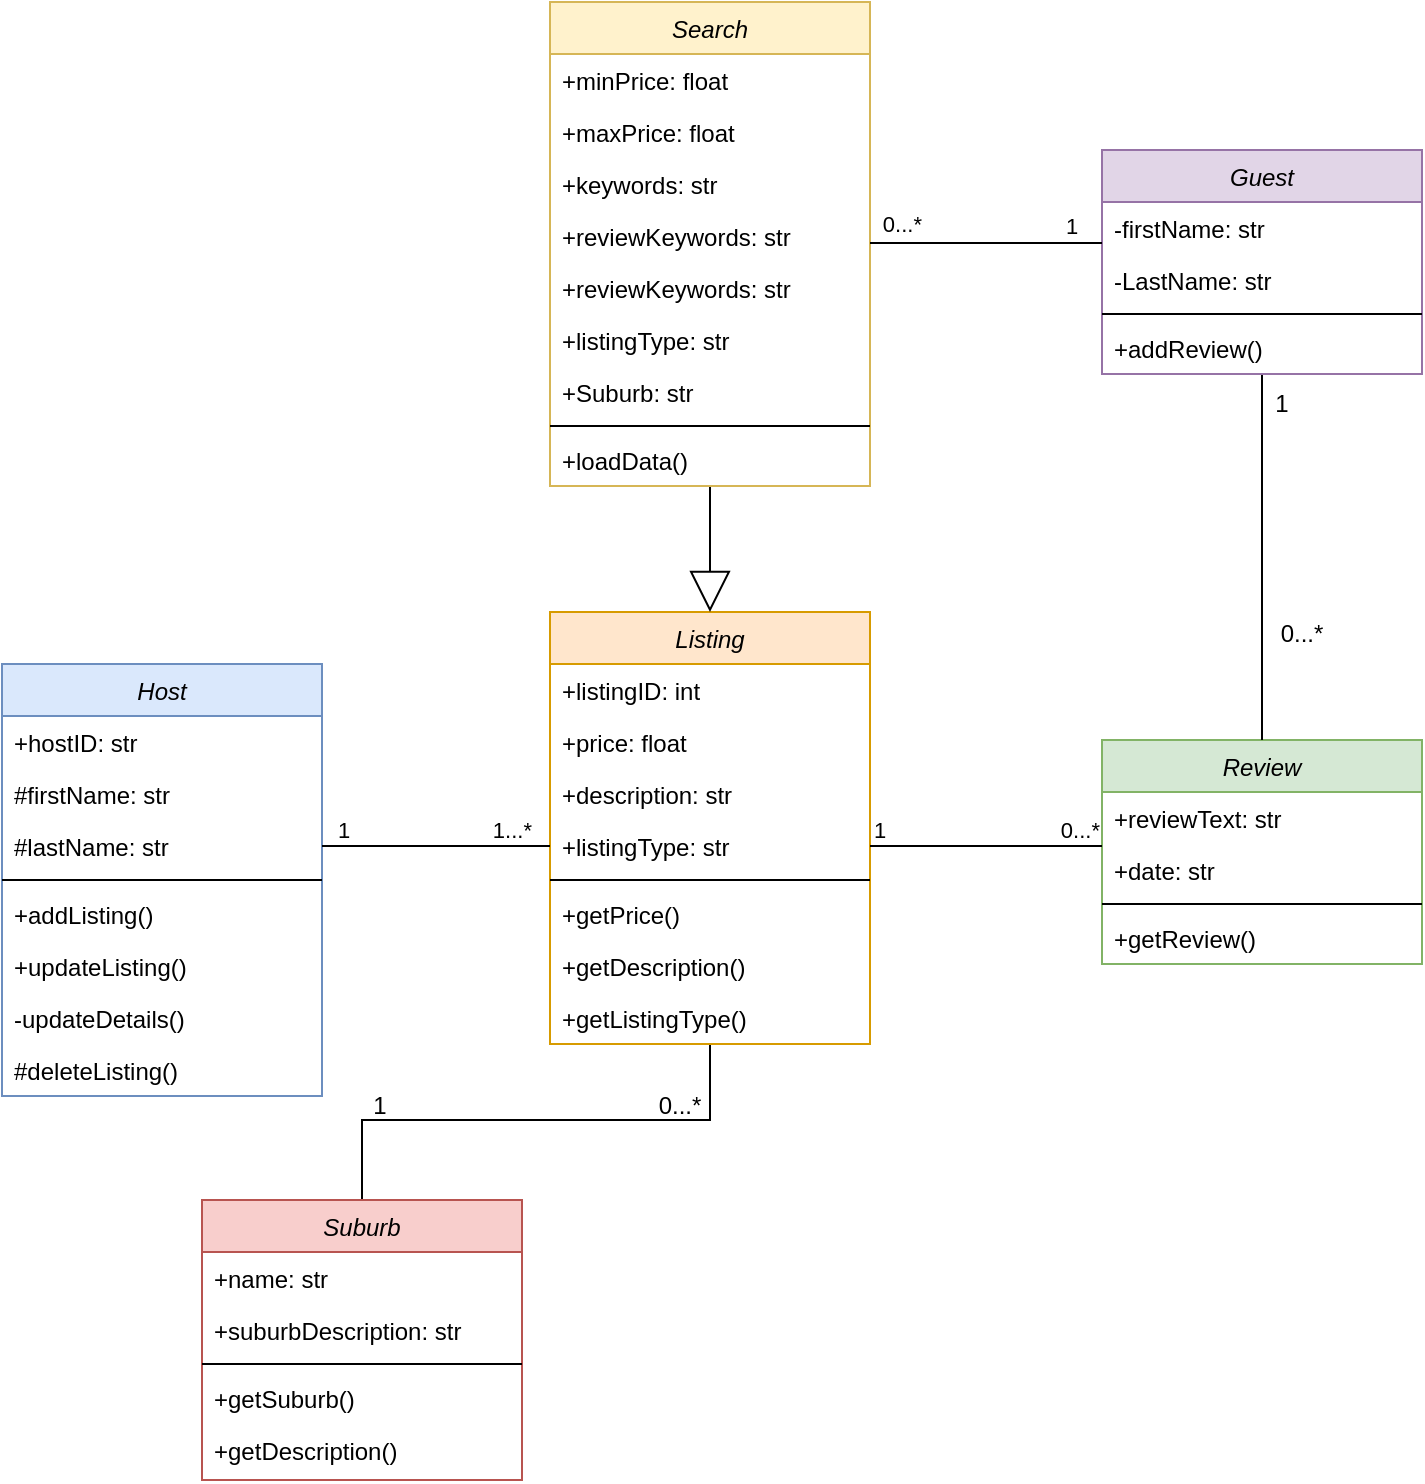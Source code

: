 <mxfile version="21.7.1" type="github">
  <diagram id="C5RBs43oDa-KdzZeNtuy" name="Page-1">
    <mxGraphModel dx="1000" dy="1685" grid="1" gridSize="10" guides="1" tooltips="1" connect="1" arrows="1" fold="1" page="1" pageScale="1" pageWidth="827" pageHeight="1169" math="0" shadow="0">
      <root>
        <mxCell id="WIyWlLk6GJQsqaUBKTNV-0" />
        <mxCell id="WIyWlLk6GJQsqaUBKTNV-1" parent="WIyWlLk6GJQsqaUBKTNV-0" />
        <mxCell id="mY-dX9KU6EtqaSZG9l4L-54" value="" style="edgeStyle=orthogonalEdgeStyle;rounded=0;orthogonalLoop=1;jettySize=auto;html=1;entryX=0.5;entryY=0;entryDx=0;entryDy=0;endArrow=none;endFill=0;" edge="1" parent="WIyWlLk6GJQsqaUBKTNV-1" source="zkfFHV4jXpPFQw0GAbJ--0" target="mY-dX9KU6EtqaSZG9l4L-12">
          <mxGeometry relative="1" as="geometry">
            <mxPoint x="414" y="402" as="targetPoint" />
            <Array as="points">
              <mxPoint x="414" y="360" />
              <mxPoint x="240" y="360" />
            </Array>
          </mxGeometry>
        </mxCell>
        <mxCell id="zkfFHV4jXpPFQw0GAbJ--0" value="Listing" style="swimlane;fontStyle=2;align=center;verticalAlign=top;childLayout=stackLayout;horizontal=1;startSize=26;horizontalStack=0;resizeParent=1;resizeLast=0;collapsible=1;marginBottom=0;rounded=0;shadow=0;strokeWidth=1;fillColor=#ffe6cc;strokeColor=#d79b00;" parent="WIyWlLk6GJQsqaUBKTNV-1" vertex="1">
          <mxGeometry x="334" y="106" width="160" height="216" as="geometry">
            <mxRectangle x="230" y="140" width="160" height="26" as="alternateBounds" />
          </mxGeometry>
        </mxCell>
        <mxCell id="mY-dX9KU6EtqaSZG9l4L-28" value="+listingID: int" style="text;align=left;verticalAlign=top;spacingLeft=4;spacingRight=4;overflow=hidden;rotatable=0;points=[[0,0.5],[1,0.5]];portConstraint=eastwest;" vertex="1" parent="zkfFHV4jXpPFQw0GAbJ--0">
          <mxGeometry y="26" width="160" height="26" as="geometry" />
        </mxCell>
        <mxCell id="zkfFHV4jXpPFQw0GAbJ--1" value="+price: float" style="text;align=left;verticalAlign=top;spacingLeft=4;spacingRight=4;overflow=hidden;rotatable=0;points=[[0,0.5],[1,0.5]];portConstraint=eastwest;" parent="zkfFHV4jXpPFQw0GAbJ--0" vertex="1">
          <mxGeometry y="52" width="160" height="26" as="geometry" />
        </mxCell>
        <mxCell id="zkfFHV4jXpPFQw0GAbJ--2" value="+description: str" style="text;align=left;verticalAlign=top;spacingLeft=4;spacingRight=4;overflow=hidden;rotatable=0;points=[[0,0.5],[1,0.5]];portConstraint=eastwest;rounded=0;shadow=0;html=0;" parent="zkfFHV4jXpPFQw0GAbJ--0" vertex="1">
          <mxGeometry y="78" width="160" height="26" as="geometry" />
        </mxCell>
        <mxCell id="zkfFHV4jXpPFQw0GAbJ--3" value="+listingType: str" style="text;align=left;verticalAlign=top;spacingLeft=4;spacingRight=4;overflow=hidden;rotatable=0;points=[[0,0.5],[1,0.5]];portConstraint=eastwest;rounded=0;shadow=0;html=0;" parent="zkfFHV4jXpPFQw0GAbJ--0" vertex="1">
          <mxGeometry y="104" width="160" height="26" as="geometry" />
        </mxCell>
        <mxCell id="zkfFHV4jXpPFQw0GAbJ--4" value="" style="line;html=1;strokeWidth=1;align=left;verticalAlign=middle;spacingTop=-1;spacingLeft=3;spacingRight=3;rotatable=0;labelPosition=right;points=[];portConstraint=eastwest;" parent="zkfFHV4jXpPFQw0GAbJ--0" vertex="1">
          <mxGeometry y="130" width="160" height="8" as="geometry" />
        </mxCell>
        <mxCell id="zkfFHV4jXpPFQw0GAbJ--5" value="+getPrice()" style="text;align=left;verticalAlign=top;spacingLeft=4;spacingRight=4;overflow=hidden;rotatable=0;points=[[0,0.5],[1,0.5]];portConstraint=eastwest;" parent="zkfFHV4jXpPFQw0GAbJ--0" vertex="1">
          <mxGeometry y="138" width="160" height="26" as="geometry" />
        </mxCell>
        <mxCell id="mY-dX9KU6EtqaSZG9l4L-9" value="+getDescription()" style="text;align=left;verticalAlign=top;spacingLeft=4;spacingRight=4;overflow=hidden;rotatable=0;points=[[0,0.5],[1,0.5]];portConstraint=eastwest;" vertex="1" parent="zkfFHV4jXpPFQw0GAbJ--0">
          <mxGeometry y="164" width="160" height="26" as="geometry" />
        </mxCell>
        <mxCell id="mY-dX9KU6EtqaSZG9l4L-10" value="+getListingType()" style="text;align=left;verticalAlign=top;spacingLeft=4;spacingRight=4;overflow=hidden;rotatable=0;points=[[0,0.5],[1,0.5]];portConstraint=eastwest;" vertex="1" parent="zkfFHV4jXpPFQw0GAbJ--0">
          <mxGeometry y="190" width="160" height="26" as="geometry" />
        </mxCell>
        <mxCell id="mY-dX9KU6EtqaSZG9l4L-2" value="Review" style="swimlane;fontStyle=2;align=center;verticalAlign=top;childLayout=stackLayout;horizontal=1;startSize=26;horizontalStack=0;resizeParent=1;resizeLast=0;collapsible=1;marginBottom=0;rounded=0;shadow=0;strokeWidth=1;fillColor=#d5e8d4;strokeColor=#82b366;" vertex="1" parent="WIyWlLk6GJQsqaUBKTNV-1">
          <mxGeometry x="610" y="170" width="160" height="112" as="geometry">
            <mxRectangle x="230" y="140" width="160" height="26" as="alternateBounds" />
          </mxGeometry>
        </mxCell>
        <mxCell id="mY-dX9KU6EtqaSZG9l4L-3" value="+reviewText: str" style="text;align=left;verticalAlign=top;spacingLeft=4;spacingRight=4;overflow=hidden;rotatable=0;points=[[0,0.5],[1,0.5]];portConstraint=eastwest;" vertex="1" parent="mY-dX9KU6EtqaSZG9l4L-2">
          <mxGeometry y="26" width="160" height="26" as="geometry" />
        </mxCell>
        <mxCell id="mY-dX9KU6EtqaSZG9l4L-90" value="+date: str" style="text;align=left;verticalAlign=top;spacingLeft=4;spacingRight=4;overflow=hidden;rotatable=0;points=[[0,0.5],[1,0.5]];portConstraint=eastwest;" vertex="1" parent="mY-dX9KU6EtqaSZG9l4L-2">
          <mxGeometry y="52" width="160" height="26" as="geometry" />
        </mxCell>
        <mxCell id="mY-dX9KU6EtqaSZG9l4L-7" value="" style="line;html=1;strokeWidth=1;align=left;verticalAlign=middle;spacingTop=-1;spacingLeft=3;spacingRight=3;rotatable=0;labelPosition=right;points=[];portConstraint=eastwest;" vertex="1" parent="mY-dX9KU6EtqaSZG9l4L-2">
          <mxGeometry y="78" width="160" height="8" as="geometry" />
        </mxCell>
        <mxCell id="mY-dX9KU6EtqaSZG9l4L-8" value="+getReview()" style="text;align=left;verticalAlign=top;spacingLeft=4;spacingRight=4;overflow=hidden;rotatable=0;points=[[0,0.5],[1,0.5]];portConstraint=eastwest;" vertex="1" parent="mY-dX9KU6EtqaSZG9l4L-2">
          <mxGeometry y="86" width="160" height="26" as="geometry" />
        </mxCell>
        <mxCell id="mY-dX9KU6EtqaSZG9l4L-12" value="Suburb" style="swimlane;fontStyle=2;align=center;verticalAlign=top;childLayout=stackLayout;horizontal=1;startSize=26;horizontalStack=0;resizeParent=1;resizeLast=0;collapsible=1;marginBottom=0;rounded=0;shadow=0;strokeWidth=1;fillColor=#f8cecc;strokeColor=#b85450;" vertex="1" parent="WIyWlLk6GJQsqaUBKTNV-1">
          <mxGeometry x="160" y="400" width="160" height="140" as="geometry">
            <mxRectangle x="230" y="140" width="160" height="26" as="alternateBounds" />
          </mxGeometry>
        </mxCell>
        <mxCell id="mY-dX9KU6EtqaSZG9l4L-13" value="+name: str" style="text;align=left;verticalAlign=top;spacingLeft=4;spacingRight=4;overflow=hidden;rotatable=0;points=[[0,0.5],[1,0.5]];portConstraint=eastwest;" vertex="1" parent="mY-dX9KU6EtqaSZG9l4L-12">
          <mxGeometry y="26" width="160" height="26" as="geometry" />
        </mxCell>
        <mxCell id="mY-dX9KU6EtqaSZG9l4L-14" value="+suburbDescription: str" style="text;align=left;verticalAlign=top;spacingLeft=4;spacingRight=4;overflow=hidden;rotatable=0;points=[[0,0.5],[1,0.5]];portConstraint=eastwest;rounded=0;shadow=0;html=0;" vertex="1" parent="mY-dX9KU6EtqaSZG9l4L-12">
          <mxGeometry y="52" width="160" height="26" as="geometry" />
        </mxCell>
        <mxCell id="mY-dX9KU6EtqaSZG9l4L-16" value="" style="line;html=1;strokeWidth=1;align=left;verticalAlign=middle;spacingTop=-1;spacingLeft=3;spacingRight=3;rotatable=0;labelPosition=right;points=[];portConstraint=eastwest;" vertex="1" parent="mY-dX9KU6EtqaSZG9l4L-12">
          <mxGeometry y="78" width="160" height="8" as="geometry" />
        </mxCell>
        <mxCell id="mY-dX9KU6EtqaSZG9l4L-17" value="+getSuburb()" style="text;align=left;verticalAlign=top;spacingLeft=4;spacingRight=4;overflow=hidden;rotatable=0;points=[[0,0.5],[1,0.5]];portConstraint=eastwest;" vertex="1" parent="mY-dX9KU6EtqaSZG9l4L-12">
          <mxGeometry y="86" width="160" height="26" as="geometry" />
        </mxCell>
        <mxCell id="mY-dX9KU6EtqaSZG9l4L-18" value="+getDescription()" style="text;align=left;verticalAlign=top;spacingLeft=4;spacingRight=4;overflow=hidden;rotatable=0;points=[[0,0.5],[1,0.5]];portConstraint=eastwest;" vertex="1" parent="mY-dX9KU6EtqaSZG9l4L-12">
          <mxGeometry y="112" width="160" height="26" as="geometry" />
        </mxCell>
        <mxCell id="mY-dX9KU6EtqaSZG9l4L-20" value="Host" style="swimlane;fontStyle=2;align=center;verticalAlign=top;childLayout=stackLayout;horizontal=1;startSize=26;horizontalStack=0;resizeParent=1;resizeLast=0;collapsible=1;marginBottom=0;rounded=0;shadow=0;strokeWidth=1;fillColor=#dae8fc;strokeColor=#6c8ebf;" vertex="1" parent="WIyWlLk6GJQsqaUBKTNV-1">
          <mxGeometry x="60" y="132" width="160" height="216" as="geometry">
            <mxRectangle x="230" y="140" width="160" height="26" as="alternateBounds" />
          </mxGeometry>
        </mxCell>
        <mxCell id="mY-dX9KU6EtqaSZG9l4L-21" value="+hostID: str" style="text;align=left;verticalAlign=top;spacingLeft=4;spacingRight=4;overflow=hidden;rotatable=0;points=[[0,0.5],[1,0.5]];portConstraint=eastwest;" vertex="1" parent="mY-dX9KU6EtqaSZG9l4L-20">
          <mxGeometry y="26" width="160" height="26" as="geometry" />
        </mxCell>
        <mxCell id="mY-dX9KU6EtqaSZG9l4L-81" value="#firstName: str" style="text;align=left;verticalAlign=top;spacingLeft=4;spacingRight=4;overflow=hidden;rotatable=0;points=[[0,0.5],[1,0.5]];portConstraint=eastwest;" vertex="1" parent="mY-dX9KU6EtqaSZG9l4L-20">
          <mxGeometry y="52" width="160" height="26" as="geometry" />
        </mxCell>
        <mxCell id="mY-dX9KU6EtqaSZG9l4L-22" value="#lastName: str" style="text;align=left;verticalAlign=top;spacingLeft=4;spacingRight=4;overflow=hidden;rotatable=0;points=[[0,0.5],[1,0.5]];portConstraint=eastwest;rounded=0;shadow=0;html=0;" vertex="1" parent="mY-dX9KU6EtqaSZG9l4L-20">
          <mxGeometry y="78" width="160" height="26" as="geometry" />
        </mxCell>
        <mxCell id="mY-dX9KU6EtqaSZG9l4L-24" value="" style="line;html=1;strokeWidth=1;align=left;verticalAlign=middle;spacingTop=-1;spacingLeft=3;spacingRight=3;rotatable=0;labelPosition=right;points=[];portConstraint=eastwest;" vertex="1" parent="mY-dX9KU6EtqaSZG9l4L-20">
          <mxGeometry y="104" width="160" height="8" as="geometry" />
        </mxCell>
        <mxCell id="mY-dX9KU6EtqaSZG9l4L-27" value="+addListing()" style="text;align=left;verticalAlign=top;spacingLeft=4;spacingRight=4;overflow=hidden;rotatable=0;points=[[0,0.5],[1,0.5]];portConstraint=eastwest;" vertex="1" parent="mY-dX9KU6EtqaSZG9l4L-20">
          <mxGeometry y="112" width="160" height="26" as="geometry" />
        </mxCell>
        <mxCell id="mY-dX9KU6EtqaSZG9l4L-61" value="+updateListing()" style="text;align=left;verticalAlign=top;spacingLeft=4;spacingRight=4;overflow=hidden;rotatable=0;points=[[0,0.5],[1,0.5]];portConstraint=eastwest;" vertex="1" parent="mY-dX9KU6EtqaSZG9l4L-20">
          <mxGeometry y="138" width="160" height="26" as="geometry" />
        </mxCell>
        <mxCell id="mY-dX9KU6EtqaSZG9l4L-29" value="-updateDetails()" style="text;align=left;verticalAlign=top;spacingLeft=4;spacingRight=4;overflow=hidden;rotatable=0;points=[[0,0.5],[1,0.5]];portConstraint=eastwest;" vertex="1" parent="mY-dX9KU6EtqaSZG9l4L-20">
          <mxGeometry y="164" width="160" height="26" as="geometry" />
        </mxCell>
        <mxCell id="mY-dX9KU6EtqaSZG9l4L-60" value="#deleteListing()" style="text;align=left;verticalAlign=top;spacingLeft=4;spacingRight=4;overflow=hidden;rotatable=0;points=[[0,0.5],[1,0.5]];portConstraint=eastwest;" vertex="1" parent="mY-dX9KU6EtqaSZG9l4L-20">
          <mxGeometry y="190" width="160" height="26" as="geometry" />
        </mxCell>
        <mxCell id="mY-dX9KU6EtqaSZG9l4L-63" value="" style="edgeStyle=orthogonalEdgeStyle;rounded=0;orthogonalLoop=1;jettySize=auto;html=1;endArrow=none;endFill=0;entryX=0.5;entryY=0;entryDx=0;entryDy=0;" edge="1" parent="WIyWlLk6GJQsqaUBKTNV-1" source="mY-dX9KU6EtqaSZG9l4L-31" target="mY-dX9KU6EtqaSZG9l4L-2">
          <mxGeometry relative="1" as="geometry">
            <mxPoint x="770" y="-203" as="targetPoint" />
          </mxGeometry>
        </mxCell>
        <mxCell id="mY-dX9KU6EtqaSZG9l4L-31" value="Guest" style="swimlane;fontStyle=2;align=center;verticalAlign=top;childLayout=stackLayout;horizontal=1;startSize=26;horizontalStack=0;resizeParent=1;resizeLast=0;collapsible=1;marginBottom=0;rounded=0;shadow=0;strokeWidth=1;fillColor=#e1d5e7;strokeColor=#9673a6;" vertex="1" parent="WIyWlLk6GJQsqaUBKTNV-1">
          <mxGeometry x="610" y="-125" width="160" height="112" as="geometry">
            <mxRectangle x="230" y="140" width="160" height="26" as="alternateBounds" />
          </mxGeometry>
        </mxCell>
        <mxCell id="mY-dX9KU6EtqaSZG9l4L-32" value="-firstName: str" style="text;align=left;verticalAlign=top;spacingLeft=4;spacingRight=4;overflow=hidden;rotatable=0;points=[[0,0.5],[1,0.5]];portConstraint=eastwest;" vertex="1" parent="mY-dX9KU6EtqaSZG9l4L-31">
          <mxGeometry y="26" width="160" height="26" as="geometry" />
        </mxCell>
        <mxCell id="mY-dX9KU6EtqaSZG9l4L-33" value="-LastName: str" style="text;align=left;verticalAlign=top;spacingLeft=4;spacingRight=4;overflow=hidden;rotatable=0;points=[[0,0.5],[1,0.5]];portConstraint=eastwest;rounded=0;shadow=0;html=0;" vertex="1" parent="mY-dX9KU6EtqaSZG9l4L-31">
          <mxGeometry y="52" width="160" height="26" as="geometry" />
        </mxCell>
        <mxCell id="mY-dX9KU6EtqaSZG9l4L-34" value="" style="line;html=1;strokeWidth=1;align=left;verticalAlign=middle;spacingTop=-1;spacingLeft=3;spacingRight=3;rotatable=0;labelPosition=right;points=[];portConstraint=eastwest;" vertex="1" parent="mY-dX9KU6EtqaSZG9l4L-31">
          <mxGeometry y="78" width="160" height="8" as="geometry" />
        </mxCell>
        <mxCell id="mY-dX9KU6EtqaSZG9l4L-35" value="+addReview()" style="text;align=left;verticalAlign=top;spacingLeft=4;spacingRight=4;overflow=hidden;rotatable=0;points=[[0,0.5],[1,0.5]];portConstraint=eastwest;" vertex="1" parent="mY-dX9KU6EtqaSZG9l4L-31">
          <mxGeometry y="86" width="160" height="26" as="geometry" />
        </mxCell>
        <mxCell id="mY-dX9KU6EtqaSZG9l4L-38" value="" style="endArrow=none;html=1;edgeStyle=orthogonalEdgeStyle;rounded=0;exitX=1;exitY=0.5;exitDx=0;exitDy=0;startArrow=none;startFill=0;endFill=0;" edge="1" parent="WIyWlLk6GJQsqaUBKTNV-1" source="mY-dX9KU6EtqaSZG9l4L-22" target="zkfFHV4jXpPFQw0GAbJ--3">
          <mxGeometry relative="1" as="geometry">
            <mxPoint x="290" y="350" as="sourcePoint" />
            <mxPoint x="450" y="350" as="targetPoint" />
          </mxGeometry>
        </mxCell>
        <mxCell id="mY-dX9KU6EtqaSZG9l4L-39" value="1" style="edgeLabel;resizable=0;html=1;align=left;verticalAlign=bottom;" connectable="0" vertex="1" parent="mY-dX9KU6EtqaSZG9l4L-38">
          <mxGeometry x="-1" relative="1" as="geometry">
            <mxPoint x="6" as="offset" />
          </mxGeometry>
        </mxCell>
        <mxCell id="mY-dX9KU6EtqaSZG9l4L-40" value="1...*" style="edgeLabel;resizable=0;html=1;align=right;verticalAlign=bottom;" connectable="0" vertex="1" parent="mY-dX9KU6EtqaSZG9l4L-38">
          <mxGeometry x="1" relative="1" as="geometry">
            <mxPoint x="-9" as="offset" />
          </mxGeometry>
        </mxCell>
        <mxCell id="mY-dX9KU6EtqaSZG9l4L-57" value="" style="endArrow=none;html=1;edgeStyle=orthogonalEdgeStyle;rounded=0;exitX=1;exitY=0.5;exitDx=0;exitDy=0;entryX=0;entryY=0.5;entryDx=0;entryDy=0;" edge="1" parent="WIyWlLk6GJQsqaUBKTNV-1" source="zkfFHV4jXpPFQw0GAbJ--3">
          <mxGeometry relative="1" as="geometry">
            <mxPoint x="530" y="130" as="sourcePoint" />
            <mxPoint x="610" y="223" as="targetPoint" />
          </mxGeometry>
        </mxCell>
        <mxCell id="mY-dX9KU6EtqaSZG9l4L-58" value="1" style="edgeLabel;resizable=0;html=1;align=left;verticalAlign=bottom;" connectable="0" vertex="1" parent="mY-dX9KU6EtqaSZG9l4L-57">
          <mxGeometry x="-1" relative="1" as="geometry" />
        </mxCell>
        <mxCell id="mY-dX9KU6EtqaSZG9l4L-59" value="0...*" style="edgeLabel;resizable=0;html=1;align=right;verticalAlign=bottom;" connectable="0" vertex="1" parent="mY-dX9KU6EtqaSZG9l4L-57">
          <mxGeometry x="1" relative="1" as="geometry" />
        </mxCell>
        <mxCell id="mY-dX9KU6EtqaSZG9l4L-64" value="1" style="text;html=1;strokeColor=none;fillColor=none;align=center;verticalAlign=middle;whiteSpace=wrap;rounded=0;" vertex="1" parent="WIyWlLk6GJQsqaUBKTNV-1">
          <mxGeometry x="670" y="-13" width="60" height="30" as="geometry" />
        </mxCell>
        <mxCell id="mY-dX9KU6EtqaSZG9l4L-65" value="0...*" style="text;html=1;strokeColor=none;fillColor=none;align=center;verticalAlign=middle;whiteSpace=wrap;rounded=0;" vertex="1" parent="WIyWlLk6GJQsqaUBKTNV-1">
          <mxGeometry x="680" y="102" width="60" height="30" as="geometry" />
        </mxCell>
        <mxCell id="mY-dX9KU6EtqaSZG9l4L-66" value="1" style="text;html=1;strokeColor=none;fillColor=none;align=center;verticalAlign=middle;whiteSpace=wrap;rounded=0;" vertex="1" parent="WIyWlLk6GJQsqaUBKTNV-1">
          <mxGeometry x="219" y="338" width="60" height="30" as="geometry" />
        </mxCell>
        <mxCell id="mY-dX9KU6EtqaSZG9l4L-68" value="0...*" style="text;html=1;strokeColor=none;fillColor=none;align=center;verticalAlign=middle;whiteSpace=wrap;rounded=0;" vertex="1" parent="WIyWlLk6GJQsqaUBKTNV-1">
          <mxGeometry x="369" y="338" width="60" height="30" as="geometry" />
        </mxCell>
        <mxCell id="mY-dX9KU6EtqaSZG9l4L-80" value="" style="edgeStyle=orthogonalEdgeStyle;rounded=0;orthogonalLoop=1;jettySize=auto;html=1;entryX=0.5;entryY=0;entryDx=0;entryDy=0;endArrow=block;endFill=0;endSize=18;" edge="1" parent="WIyWlLk6GJQsqaUBKTNV-1" source="mY-dX9KU6EtqaSZG9l4L-70" target="zkfFHV4jXpPFQw0GAbJ--0">
          <mxGeometry relative="1" as="geometry" />
        </mxCell>
        <mxCell id="mY-dX9KU6EtqaSZG9l4L-70" value="Search" style="swimlane;fontStyle=2;align=center;verticalAlign=top;childLayout=stackLayout;horizontal=1;startSize=26;horizontalStack=0;resizeParent=1;resizeLast=0;collapsible=1;marginBottom=0;rounded=0;shadow=0;strokeWidth=1;fillColor=#fff2cc;strokeColor=#d6b656;" vertex="1" parent="WIyWlLk6GJQsqaUBKTNV-1">
          <mxGeometry x="334" y="-199" width="160" height="242" as="geometry">
            <mxRectangle x="230" y="140" width="160" height="26" as="alternateBounds" />
          </mxGeometry>
        </mxCell>
        <mxCell id="mY-dX9KU6EtqaSZG9l4L-72" value="+minPrice: float" style="text;align=left;verticalAlign=top;spacingLeft=4;spacingRight=4;overflow=hidden;rotatable=0;points=[[0,0.5],[1,0.5]];portConstraint=eastwest;" vertex="1" parent="mY-dX9KU6EtqaSZG9l4L-70">
          <mxGeometry y="26" width="160" height="26" as="geometry" />
        </mxCell>
        <mxCell id="mY-dX9KU6EtqaSZG9l4L-73" value="+maxPrice: float" style="text;align=left;verticalAlign=top;spacingLeft=4;spacingRight=4;overflow=hidden;rotatable=0;points=[[0,0.5],[1,0.5]];portConstraint=eastwest;rounded=0;shadow=0;html=0;" vertex="1" parent="mY-dX9KU6EtqaSZG9l4L-70">
          <mxGeometry y="52" width="160" height="26" as="geometry" />
        </mxCell>
        <mxCell id="mY-dX9KU6EtqaSZG9l4L-74" value="+keywords: str" style="text;align=left;verticalAlign=top;spacingLeft=4;spacingRight=4;overflow=hidden;rotatable=0;points=[[0,0.5],[1,0.5]];portConstraint=eastwest;rounded=0;shadow=0;html=0;" vertex="1" parent="mY-dX9KU6EtqaSZG9l4L-70">
          <mxGeometry y="78" width="160" height="26" as="geometry" />
        </mxCell>
        <mxCell id="mY-dX9KU6EtqaSZG9l4L-82" value="+reviewKeywords: str" style="text;align=left;verticalAlign=top;spacingLeft=4;spacingRight=4;overflow=hidden;rotatable=0;points=[[0,0.5],[1,0.5]];portConstraint=eastwest;rounded=0;shadow=0;html=0;" vertex="1" parent="mY-dX9KU6EtqaSZG9l4L-70">
          <mxGeometry y="104" width="160" height="26" as="geometry" />
        </mxCell>
        <mxCell id="mY-dX9KU6EtqaSZG9l4L-83" value="+reviewKeywords: str" style="text;align=left;verticalAlign=top;spacingLeft=4;spacingRight=4;overflow=hidden;rotatable=0;points=[[0,0.5],[1,0.5]];portConstraint=eastwest;rounded=0;shadow=0;html=0;" vertex="1" parent="mY-dX9KU6EtqaSZG9l4L-70">
          <mxGeometry y="130" width="160" height="26" as="geometry" />
        </mxCell>
        <mxCell id="mY-dX9KU6EtqaSZG9l4L-87" value="+listingType: str" style="text;align=left;verticalAlign=top;spacingLeft=4;spacingRight=4;overflow=hidden;rotatable=0;points=[[0,0.5],[1,0.5]];portConstraint=eastwest;rounded=0;shadow=0;html=0;" vertex="1" parent="mY-dX9KU6EtqaSZG9l4L-70">
          <mxGeometry y="156" width="160" height="26" as="geometry" />
        </mxCell>
        <mxCell id="mY-dX9KU6EtqaSZG9l4L-88" value="+Suburb: str" style="text;align=left;verticalAlign=top;spacingLeft=4;spacingRight=4;overflow=hidden;rotatable=0;points=[[0,0.5],[1,0.5]];portConstraint=eastwest;rounded=0;shadow=0;html=0;" vertex="1" parent="mY-dX9KU6EtqaSZG9l4L-70">
          <mxGeometry y="182" width="160" height="26" as="geometry" />
        </mxCell>
        <mxCell id="mY-dX9KU6EtqaSZG9l4L-75" value="" style="line;html=1;strokeWidth=1;align=left;verticalAlign=middle;spacingTop=-1;spacingLeft=3;spacingRight=3;rotatable=0;labelPosition=right;points=[];portConstraint=eastwest;" vertex="1" parent="mY-dX9KU6EtqaSZG9l4L-70">
          <mxGeometry y="208" width="160" height="8" as="geometry" />
        </mxCell>
        <mxCell id="mY-dX9KU6EtqaSZG9l4L-89" value="+loadData()" style="text;align=left;verticalAlign=top;spacingLeft=4;spacingRight=4;overflow=hidden;rotatable=0;points=[[0,0.5],[1,0.5]];portConstraint=eastwest;rounded=0;shadow=0;html=0;" vertex="1" parent="mY-dX9KU6EtqaSZG9l4L-70">
          <mxGeometry y="216" width="160" height="26" as="geometry" />
        </mxCell>
        <mxCell id="mY-dX9KU6EtqaSZG9l4L-84" value="" style="endArrow=none;html=1;edgeStyle=orthogonalEdgeStyle;rounded=0;exitX=1;exitY=0.5;exitDx=0;exitDy=0;entryX=0;entryY=0.5;entryDx=0;entryDy=0;" edge="1" parent="WIyWlLk6GJQsqaUBKTNV-1">
          <mxGeometry relative="1" as="geometry">
            <mxPoint x="494" y="-78.5" as="sourcePoint" />
            <mxPoint x="610" y="-78.5" as="targetPoint" />
          </mxGeometry>
        </mxCell>
        <mxCell id="mY-dX9KU6EtqaSZG9l4L-85" value="1" style="edgeLabel;resizable=0;html=1;align=left;verticalAlign=bottom;" connectable="0" vertex="1" parent="mY-dX9KU6EtqaSZG9l4L-84">
          <mxGeometry x="-1" relative="1" as="geometry">
            <mxPoint x="96" as="offset" />
          </mxGeometry>
        </mxCell>
        <mxCell id="mY-dX9KU6EtqaSZG9l4L-86" value="0...*" style="edgeLabel;resizable=0;html=1;align=right;verticalAlign=bottom;" connectable="0" vertex="1" parent="mY-dX9KU6EtqaSZG9l4L-84">
          <mxGeometry x="1" relative="1" as="geometry">
            <mxPoint x="-90" y="-1" as="offset" />
          </mxGeometry>
        </mxCell>
      </root>
    </mxGraphModel>
  </diagram>
</mxfile>
